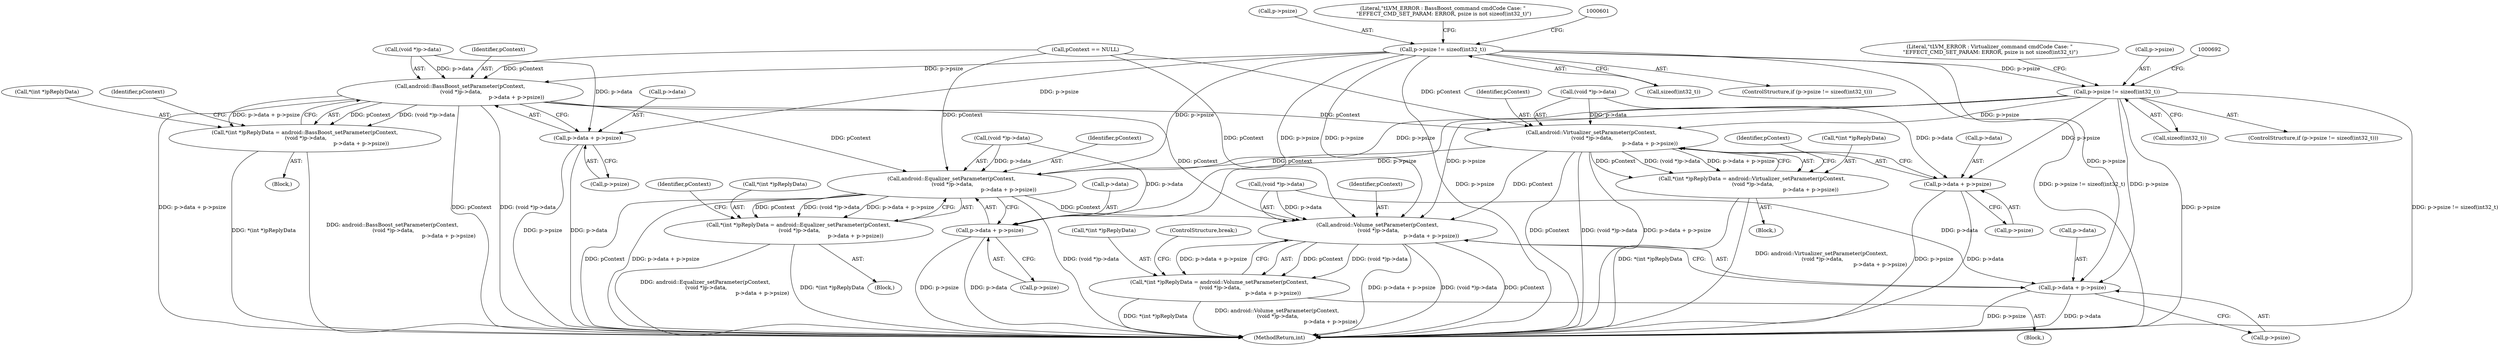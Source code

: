 digraph "0_Android_9e29523b9537983b4c4b205ff868d0b3bca0383b@API" {
"1000586" [label="(Call,p->psize != sizeof(int32_t))"];
"1000603" [label="(Call,android::BassBoost_setParameter(pContext,\n (void *)p->data,\n                                                                    p->data + p->psize))"];
"1000598" [label="(Call,*(int *)pReplyData = android::BassBoost_setParameter(pContext,\n (void *)p->data,\n                                                                    p->data + p->psize))"];
"1000694" [label="(Call,android::Virtualizer_setParameter(pContext,\n (void *)p->data,\n                                                                       p->data + p->psize))"];
"1000689" [label="(Call,*(int *)pReplyData = android::Virtualizer_setParameter(pContext,\n (void *)p->data,\n                                                                       p->data + p->psize))"];
"1000758" [label="(Call,android::Equalizer_setParameter(pContext,\n (void *)p->data,\n                                                                     p->data + p->psize))"];
"1000753" [label="(Call,*(int *)pReplyData = android::Equalizer_setParameter(pContext,\n (void *)p->data,\n                                                                     p->data + p->psize))"];
"1000822" [label="(Call,android::Volume_setParameter(pContext,\n (void *)p->data,\n                                                                 p->data + p->psize))"];
"1000817" [label="(Call,*(int *)pReplyData = android::Volume_setParameter(pContext,\n (void *)p->data,\n                                                                 p->data + p->psize))"];
"1000610" [label="(Call,p->data + p->psize)"];
"1000677" [label="(Call,p->psize != sizeof(int32_t))"];
"1000701" [label="(Call,p->data + p->psize)"];
"1000765" [label="(Call,p->data + p->psize)"];
"1000829" [label="(Call,p->data + p->psize)"];
"1000695" [label="(Identifier,pContext)"];
"1000711" [label="(Identifier,pContext)"];
"1000778" [label="(Block,)"];
"1000605" [label="(Call,(void *)p->data)"];
"1000705" [label="(Call,p->psize)"];
"1000681" [label="(Call,sizeof(int32_t))"];
"1000753" [label="(Call,*(int *)pReplyData = android::Equalizer_setParameter(pContext,\n (void *)p->data,\n                                                                     p->data + p->psize))"];
"1000620" [label="(Identifier,pContext)"];
"1000690" [label="(Call,*(int *)pReplyData)"];
"1000822" [label="(Call,android::Volume_setParameter(pContext,\n (void *)p->data,\n                                                                 p->data + p->psize))"];
"1000611" [label="(Call,p->data)"];
"1000685" [label="(Literal,\"\tLVM_ERROR : Virtualizer_command cmdCode Case: \"\n \"EFFECT_CMD_SET_PARAM: ERROR, psize is not sizeof(int32_t)\")"];
"1000151" [label="(Call,pContext == NULL)"];
"1000775" [label="(Identifier,pContext)"];
"1000823" [label="(Identifier,pContext)"];
"1000587" [label="(Call,p->psize)"];
"1000604" [label="(Identifier,pContext)"];
"1000696" [label="(Call,(void *)p->data)"];
"1000590" [label="(Call,sizeof(int32_t))"];
"1000585" [label="(ControlStructure,if (p->psize != sizeof(int32_t)))"];
"1000599" [label="(Call,*(int *)pReplyData)"];
"1000714" [label="(Block,)"];
"1000769" [label="(Call,p->psize)"];
"1000603" [label="(Call,android::BassBoost_setParameter(pContext,\n (void *)p->data,\n                                                                    p->data + p->psize))"];
"1001271" [label="(MethodReturn,int)"];
"1000836" [label="(ControlStructure,break;)"];
"1000829" [label="(Call,p->data + p->psize)"];
"1000766" [label="(Call,p->data)"];
"1000677" [label="(Call,p->psize != sizeof(int32_t))"];
"1000759" [label="(Identifier,pContext)"];
"1000694" [label="(Call,android::Virtualizer_setParameter(pContext,\n (void *)p->data,\n                                                                       p->data + p->psize))"];
"1000701" [label="(Call,p->data + p->psize)"];
"1000623" [label="(Block,)"];
"1000760" [label="(Call,(void *)p->data)"];
"1000754" [label="(Call,*(int *)pReplyData)"];
"1000818" [label="(Call,*(int *)pReplyData)"];
"1000830" [label="(Call,p->data)"];
"1000610" [label="(Call,p->data + p->psize)"];
"1000824" [label="(Call,(void *)p->data)"];
"1000586" [label="(Call,p->psize != sizeof(int32_t))"];
"1000598" [label="(Call,*(int *)pReplyData = android::BassBoost_setParameter(pContext,\n (void *)p->data,\n                                                                    p->data + p->psize))"];
"1000817" [label="(Call,*(int *)pReplyData = android::Volume_setParameter(pContext,\n (void *)p->data,\n                                                                 p->data + p->psize))"];
"1000676" [label="(ControlStructure,if (p->psize != sizeof(int32_t)))"];
"1000833" [label="(Call,p->psize)"];
"1000594" [label="(Literal,\"\tLVM_ERROR : BassBoost_command cmdCode Case: \"\n \"EFFECT_CMD_SET_PARAM: ERROR, psize is not sizeof(int32_t)\")"];
"1000543" [label="(Block,)"];
"1000689" [label="(Call,*(int *)pReplyData = android::Virtualizer_setParameter(pContext,\n (void *)p->data,\n                                                                       p->data + p->psize))"];
"1000678" [label="(Call,p->psize)"];
"1000702" [label="(Call,p->data)"];
"1000758" [label="(Call,android::Equalizer_setParameter(pContext,\n (void *)p->data,\n                                                                     p->data + p->psize))"];
"1000765" [label="(Call,p->data + p->psize)"];
"1000614" [label="(Call,p->psize)"];
"1000586" -> "1000585"  [label="AST: "];
"1000586" -> "1000590"  [label="CFG: "];
"1000587" -> "1000586"  [label="AST: "];
"1000590" -> "1000586"  [label="AST: "];
"1000594" -> "1000586"  [label="CFG: "];
"1000601" -> "1000586"  [label="CFG: "];
"1000586" -> "1001271"  [label="DDG: p->psize != sizeof(int32_t)"];
"1000586" -> "1001271"  [label="DDG: p->psize"];
"1000586" -> "1000603"  [label="DDG: p->psize"];
"1000586" -> "1000610"  [label="DDG: p->psize"];
"1000586" -> "1000677"  [label="DDG: p->psize"];
"1000586" -> "1000758"  [label="DDG: p->psize"];
"1000586" -> "1000765"  [label="DDG: p->psize"];
"1000586" -> "1000822"  [label="DDG: p->psize"];
"1000586" -> "1000829"  [label="DDG: p->psize"];
"1000603" -> "1000598"  [label="AST: "];
"1000603" -> "1000610"  [label="CFG: "];
"1000604" -> "1000603"  [label="AST: "];
"1000605" -> "1000603"  [label="AST: "];
"1000610" -> "1000603"  [label="AST: "];
"1000598" -> "1000603"  [label="CFG: "];
"1000603" -> "1001271"  [label="DDG: p->data + p->psize"];
"1000603" -> "1001271"  [label="DDG: pContext"];
"1000603" -> "1001271"  [label="DDG: (void *)p->data"];
"1000603" -> "1000598"  [label="DDG: pContext"];
"1000603" -> "1000598"  [label="DDG: (void *)p->data"];
"1000603" -> "1000598"  [label="DDG: p->data + p->psize"];
"1000151" -> "1000603"  [label="DDG: pContext"];
"1000605" -> "1000603"  [label="DDG: p->data"];
"1000603" -> "1000694"  [label="DDG: pContext"];
"1000603" -> "1000758"  [label="DDG: pContext"];
"1000603" -> "1000822"  [label="DDG: pContext"];
"1000598" -> "1000543"  [label="AST: "];
"1000599" -> "1000598"  [label="AST: "];
"1000620" -> "1000598"  [label="CFG: "];
"1000598" -> "1001271"  [label="DDG: *(int *)pReplyData"];
"1000598" -> "1001271"  [label="DDG: android::BassBoost_setParameter(pContext,\n (void *)p->data,\n                                                                    p->data + p->psize)"];
"1000694" -> "1000689"  [label="AST: "];
"1000694" -> "1000701"  [label="CFG: "];
"1000695" -> "1000694"  [label="AST: "];
"1000696" -> "1000694"  [label="AST: "];
"1000701" -> "1000694"  [label="AST: "];
"1000689" -> "1000694"  [label="CFG: "];
"1000694" -> "1001271"  [label="DDG: pContext"];
"1000694" -> "1001271"  [label="DDG: (void *)p->data"];
"1000694" -> "1001271"  [label="DDG: p->data + p->psize"];
"1000694" -> "1000689"  [label="DDG: pContext"];
"1000694" -> "1000689"  [label="DDG: (void *)p->data"];
"1000694" -> "1000689"  [label="DDG: p->data + p->psize"];
"1000151" -> "1000694"  [label="DDG: pContext"];
"1000696" -> "1000694"  [label="DDG: p->data"];
"1000677" -> "1000694"  [label="DDG: p->psize"];
"1000694" -> "1000758"  [label="DDG: pContext"];
"1000694" -> "1000822"  [label="DDG: pContext"];
"1000689" -> "1000623"  [label="AST: "];
"1000690" -> "1000689"  [label="AST: "];
"1000711" -> "1000689"  [label="CFG: "];
"1000689" -> "1001271"  [label="DDG: *(int *)pReplyData"];
"1000689" -> "1001271"  [label="DDG: android::Virtualizer_setParameter(pContext,\n (void *)p->data,\n                                                                       p->data + p->psize)"];
"1000758" -> "1000753"  [label="AST: "];
"1000758" -> "1000765"  [label="CFG: "];
"1000759" -> "1000758"  [label="AST: "];
"1000760" -> "1000758"  [label="AST: "];
"1000765" -> "1000758"  [label="AST: "];
"1000753" -> "1000758"  [label="CFG: "];
"1000758" -> "1001271"  [label="DDG: (void *)p->data"];
"1000758" -> "1001271"  [label="DDG: pContext"];
"1000758" -> "1001271"  [label="DDG: p->data + p->psize"];
"1000758" -> "1000753"  [label="DDG: pContext"];
"1000758" -> "1000753"  [label="DDG: (void *)p->data"];
"1000758" -> "1000753"  [label="DDG: p->data + p->psize"];
"1000151" -> "1000758"  [label="DDG: pContext"];
"1000760" -> "1000758"  [label="DDG: p->data"];
"1000677" -> "1000758"  [label="DDG: p->psize"];
"1000758" -> "1000822"  [label="DDG: pContext"];
"1000753" -> "1000714"  [label="AST: "];
"1000754" -> "1000753"  [label="AST: "];
"1000775" -> "1000753"  [label="CFG: "];
"1000753" -> "1001271"  [label="DDG: *(int *)pReplyData"];
"1000753" -> "1001271"  [label="DDG: android::Equalizer_setParameter(pContext,\n (void *)p->data,\n                                                                     p->data + p->psize)"];
"1000822" -> "1000817"  [label="AST: "];
"1000822" -> "1000829"  [label="CFG: "];
"1000823" -> "1000822"  [label="AST: "];
"1000824" -> "1000822"  [label="AST: "];
"1000829" -> "1000822"  [label="AST: "];
"1000817" -> "1000822"  [label="CFG: "];
"1000822" -> "1001271"  [label="DDG: p->data + p->psize"];
"1000822" -> "1001271"  [label="DDG: (void *)p->data"];
"1000822" -> "1001271"  [label="DDG: pContext"];
"1000822" -> "1000817"  [label="DDG: pContext"];
"1000822" -> "1000817"  [label="DDG: (void *)p->data"];
"1000822" -> "1000817"  [label="DDG: p->data + p->psize"];
"1000151" -> "1000822"  [label="DDG: pContext"];
"1000824" -> "1000822"  [label="DDG: p->data"];
"1000677" -> "1000822"  [label="DDG: p->psize"];
"1000817" -> "1000778"  [label="AST: "];
"1000818" -> "1000817"  [label="AST: "];
"1000836" -> "1000817"  [label="CFG: "];
"1000817" -> "1001271"  [label="DDG: *(int *)pReplyData"];
"1000817" -> "1001271"  [label="DDG: android::Volume_setParameter(pContext,\n (void *)p->data,\n                                                                 p->data + p->psize)"];
"1000610" -> "1000614"  [label="CFG: "];
"1000611" -> "1000610"  [label="AST: "];
"1000614" -> "1000610"  [label="AST: "];
"1000610" -> "1001271"  [label="DDG: p->psize"];
"1000610" -> "1001271"  [label="DDG: p->data"];
"1000605" -> "1000610"  [label="DDG: p->data"];
"1000677" -> "1000676"  [label="AST: "];
"1000677" -> "1000681"  [label="CFG: "];
"1000678" -> "1000677"  [label="AST: "];
"1000681" -> "1000677"  [label="AST: "];
"1000685" -> "1000677"  [label="CFG: "];
"1000692" -> "1000677"  [label="CFG: "];
"1000677" -> "1001271"  [label="DDG: p->psize"];
"1000677" -> "1001271"  [label="DDG: p->psize != sizeof(int32_t)"];
"1000677" -> "1000701"  [label="DDG: p->psize"];
"1000677" -> "1000765"  [label="DDG: p->psize"];
"1000677" -> "1000829"  [label="DDG: p->psize"];
"1000701" -> "1000705"  [label="CFG: "];
"1000702" -> "1000701"  [label="AST: "];
"1000705" -> "1000701"  [label="AST: "];
"1000701" -> "1001271"  [label="DDG: p->psize"];
"1000701" -> "1001271"  [label="DDG: p->data"];
"1000696" -> "1000701"  [label="DDG: p->data"];
"1000765" -> "1000769"  [label="CFG: "];
"1000766" -> "1000765"  [label="AST: "];
"1000769" -> "1000765"  [label="AST: "];
"1000765" -> "1001271"  [label="DDG: p->psize"];
"1000765" -> "1001271"  [label="DDG: p->data"];
"1000760" -> "1000765"  [label="DDG: p->data"];
"1000829" -> "1000833"  [label="CFG: "];
"1000830" -> "1000829"  [label="AST: "];
"1000833" -> "1000829"  [label="AST: "];
"1000829" -> "1001271"  [label="DDG: p->data"];
"1000829" -> "1001271"  [label="DDG: p->psize"];
"1000824" -> "1000829"  [label="DDG: p->data"];
}
